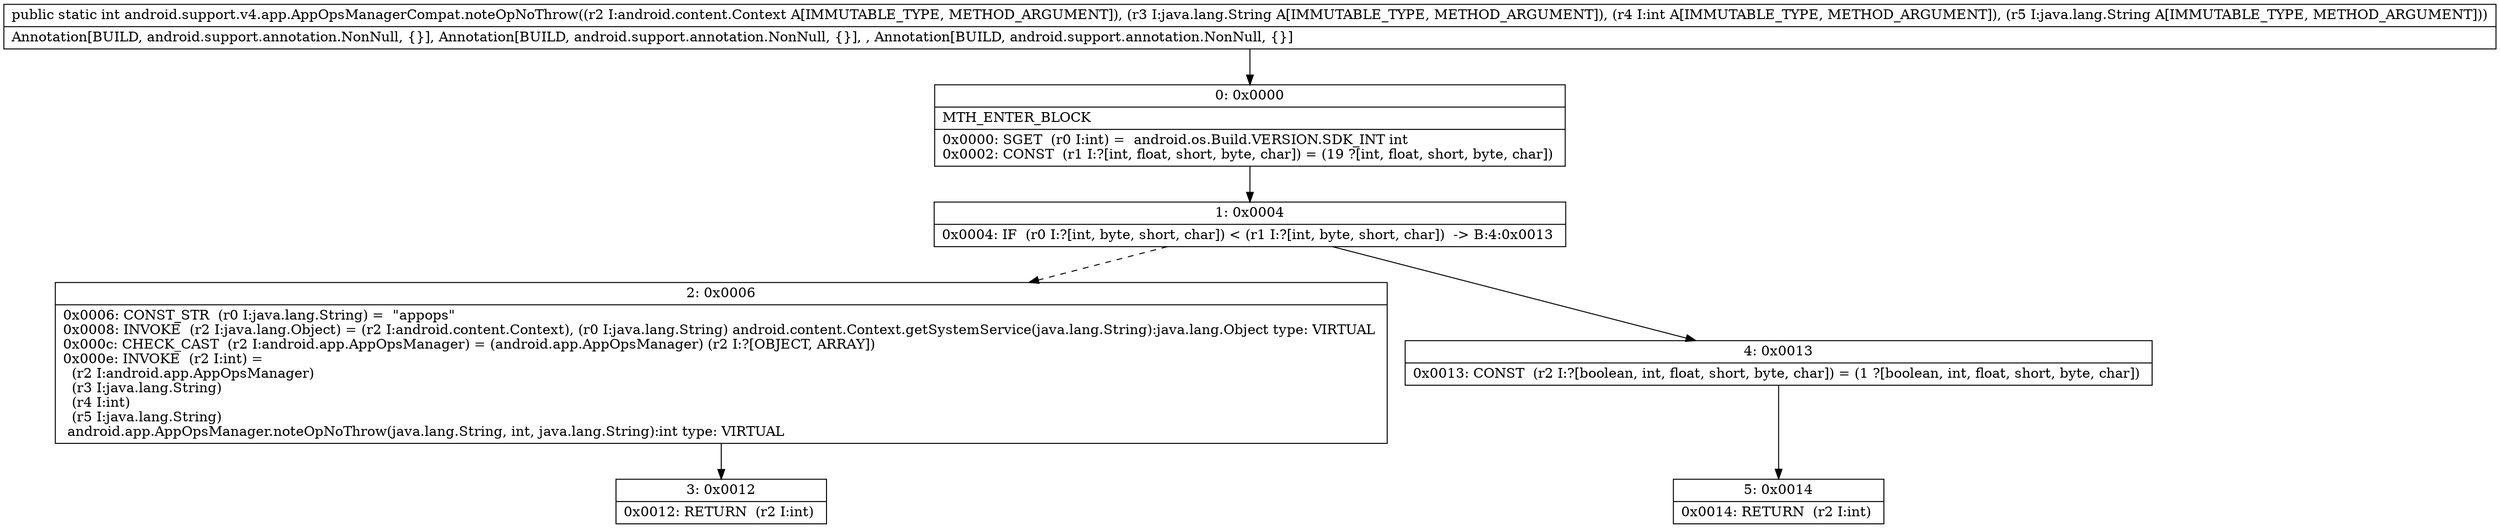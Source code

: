 digraph "CFG forandroid.support.v4.app.AppOpsManagerCompat.noteOpNoThrow(Landroid\/content\/Context;Ljava\/lang\/String;ILjava\/lang\/String;)I" {
Node_0 [shape=record,label="{0\:\ 0x0000|MTH_ENTER_BLOCK\l|0x0000: SGET  (r0 I:int) =  android.os.Build.VERSION.SDK_INT int \l0x0002: CONST  (r1 I:?[int, float, short, byte, char]) = (19 ?[int, float, short, byte, char]) \l}"];
Node_1 [shape=record,label="{1\:\ 0x0004|0x0004: IF  (r0 I:?[int, byte, short, char]) \< (r1 I:?[int, byte, short, char])  \-\> B:4:0x0013 \l}"];
Node_2 [shape=record,label="{2\:\ 0x0006|0x0006: CONST_STR  (r0 I:java.lang.String) =  \"appops\" \l0x0008: INVOKE  (r2 I:java.lang.Object) = (r2 I:android.content.Context), (r0 I:java.lang.String) android.content.Context.getSystemService(java.lang.String):java.lang.Object type: VIRTUAL \l0x000c: CHECK_CAST  (r2 I:android.app.AppOpsManager) = (android.app.AppOpsManager) (r2 I:?[OBJECT, ARRAY]) \l0x000e: INVOKE  (r2 I:int) = \l  (r2 I:android.app.AppOpsManager)\l  (r3 I:java.lang.String)\l  (r4 I:int)\l  (r5 I:java.lang.String)\l android.app.AppOpsManager.noteOpNoThrow(java.lang.String, int, java.lang.String):int type: VIRTUAL \l}"];
Node_3 [shape=record,label="{3\:\ 0x0012|0x0012: RETURN  (r2 I:int) \l}"];
Node_4 [shape=record,label="{4\:\ 0x0013|0x0013: CONST  (r2 I:?[boolean, int, float, short, byte, char]) = (1 ?[boolean, int, float, short, byte, char]) \l}"];
Node_5 [shape=record,label="{5\:\ 0x0014|0x0014: RETURN  (r2 I:int) \l}"];
MethodNode[shape=record,label="{public static int android.support.v4.app.AppOpsManagerCompat.noteOpNoThrow((r2 I:android.content.Context A[IMMUTABLE_TYPE, METHOD_ARGUMENT]), (r3 I:java.lang.String A[IMMUTABLE_TYPE, METHOD_ARGUMENT]), (r4 I:int A[IMMUTABLE_TYPE, METHOD_ARGUMENT]), (r5 I:java.lang.String A[IMMUTABLE_TYPE, METHOD_ARGUMENT]))  | Annotation[BUILD, android.support.annotation.NonNull, \{\}], Annotation[BUILD, android.support.annotation.NonNull, \{\}], , Annotation[BUILD, android.support.annotation.NonNull, \{\}]\l}"];
MethodNode -> Node_0;
Node_0 -> Node_1;
Node_1 -> Node_2[style=dashed];
Node_1 -> Node_4;
Node_2 -> Node_3;
Node_4 -> Node_5;
}

